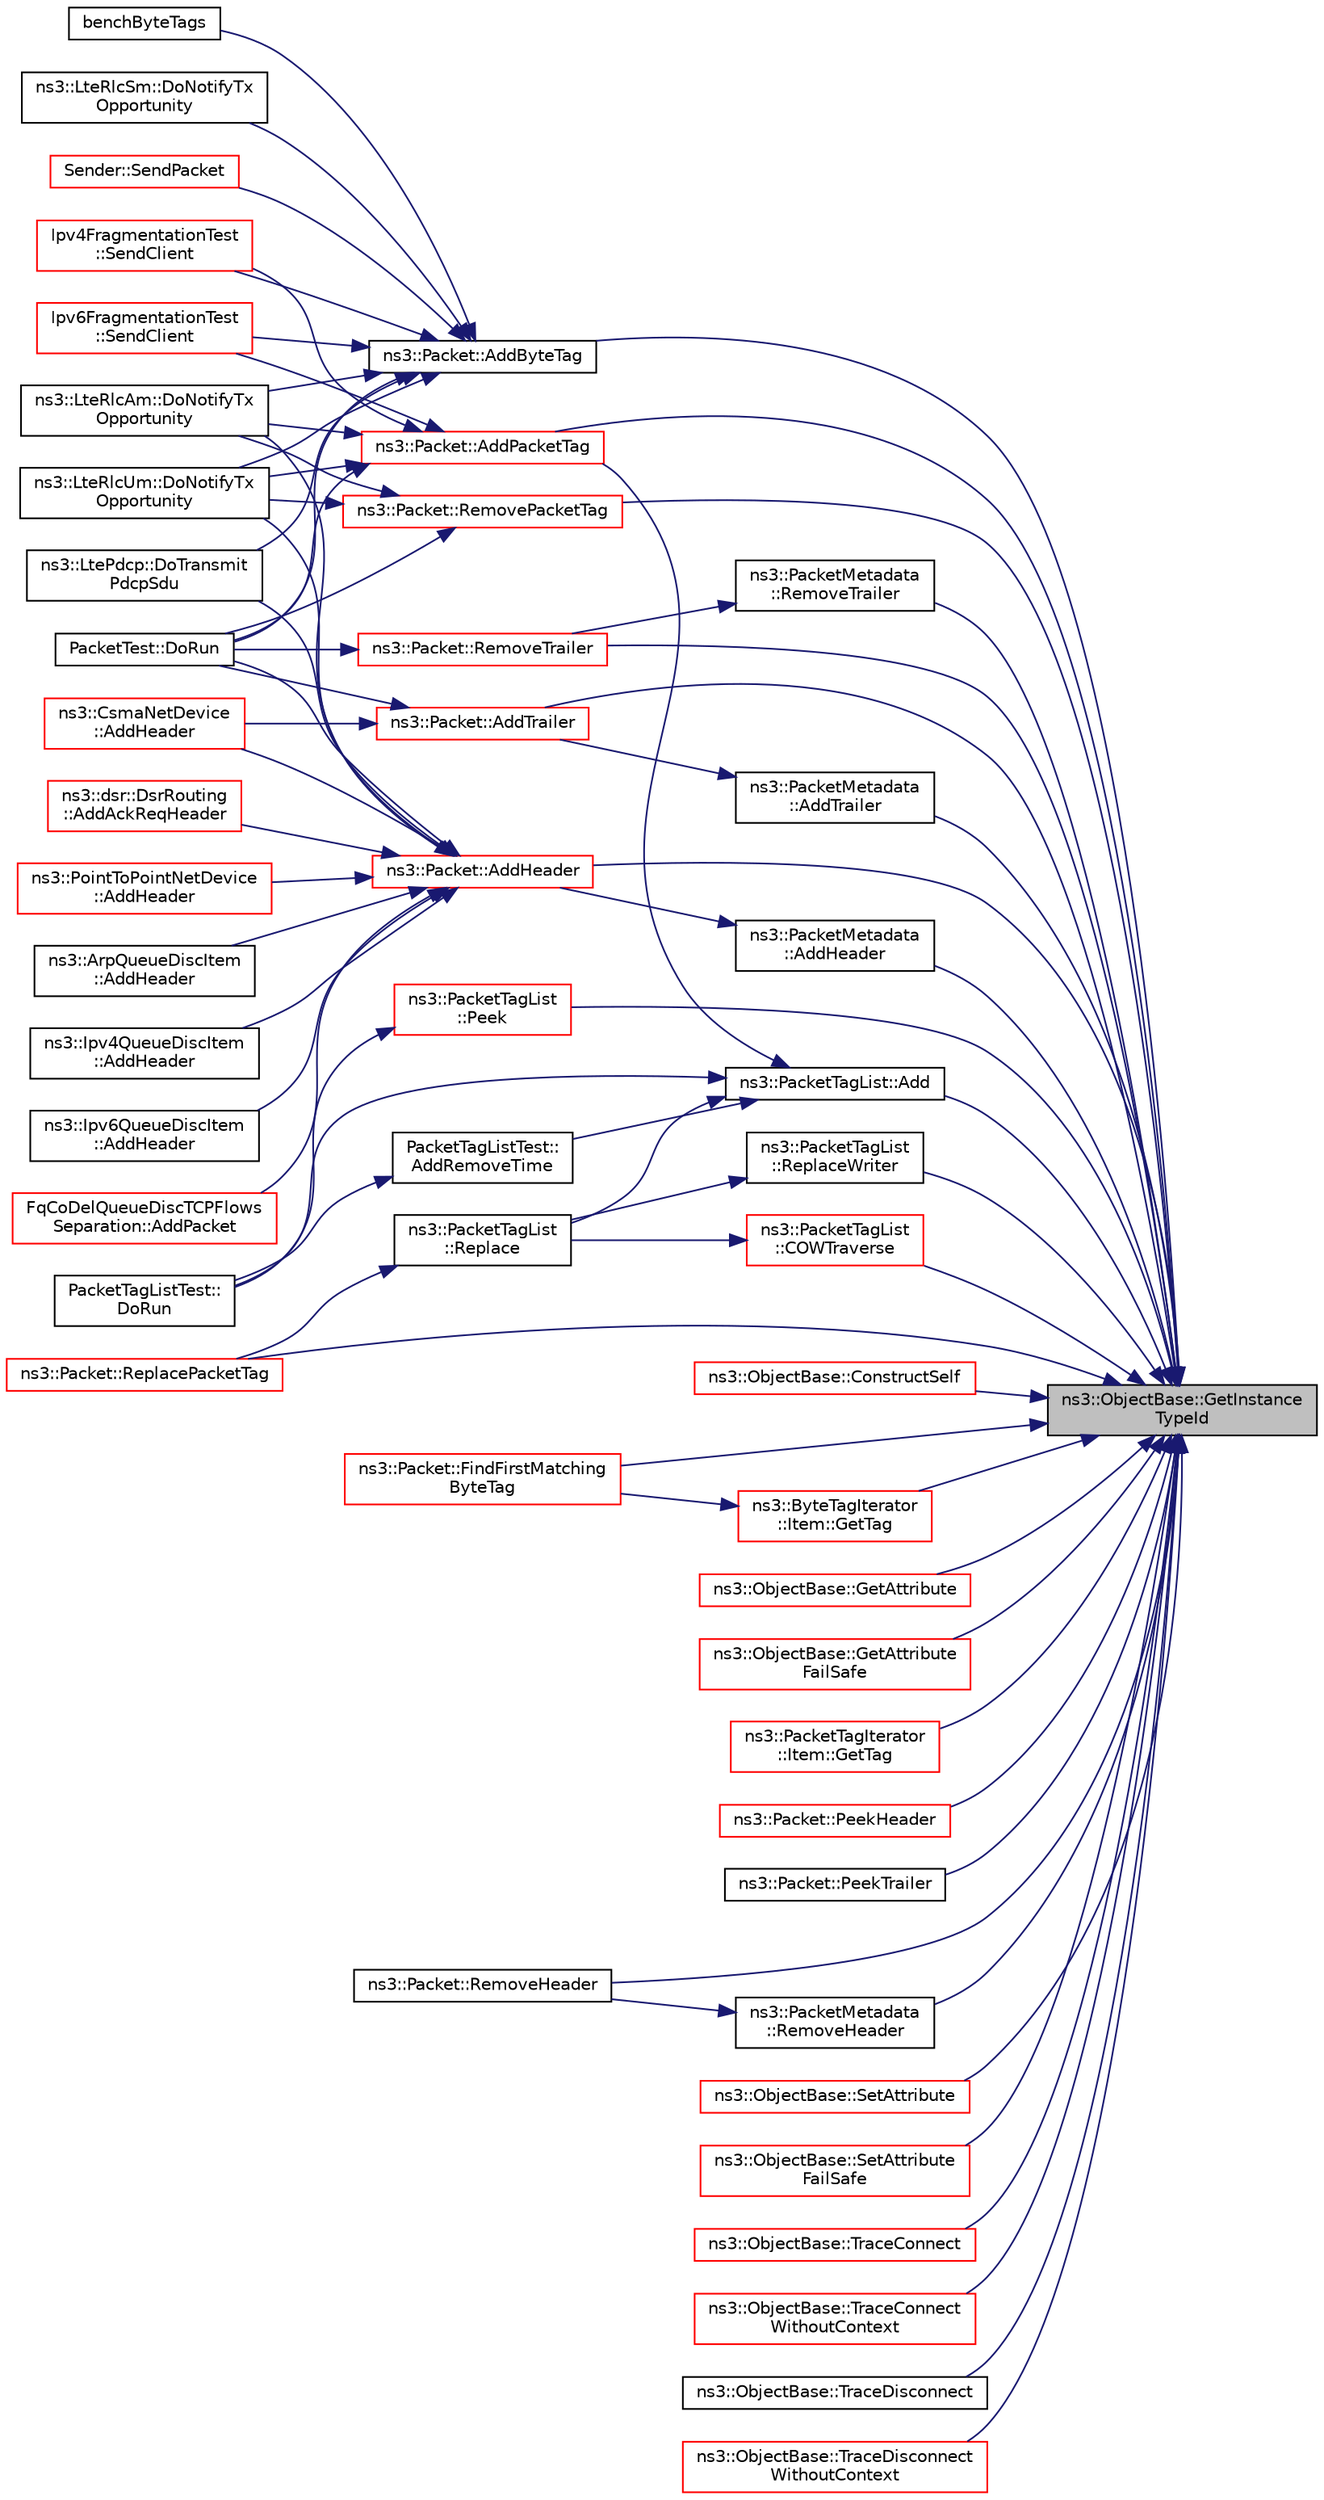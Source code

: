 digraph "ns3::ObjectBase::GetInstanceTypeId"
{
 // LATEX_PDF_SIZE
  edge [fontname="Helvetica",fontsize="10",labelfontname="Helvetica",labelfontsize="10"];
  node [fontname="Helvetica",fontsize="10",shape=record];
  rankdir="RL";
  Node1 [label="ns3::ObjectBase::GetInstance\lTypeId",height=0.2,width=0.4,color="black", fillcolor="grey75", style="filled", fontcolor="black",tooltip="Get the most derived TypeId for this Object."];
  Node1 -> Node2 [dir="back",color="midnightblue",fontsize="10",style="solid",fontname="Helvetica"];
  Node2 [label="ns3::PacketTagList::Add",height=0.2,width=0.4,color="black", fillcolor="white", style="filled",URL="$classns3_1_1_packet_tag_list.html#af0d2442e29d24184d7c439f69977fbad",tooltip="Add a tag to the head of this branch."];
  Node2 -> Node3 [dir="back",color="midnightblue",fontsize="10",style="solid",fontname="Helvetica"];
  Node3 [label="ns3::Packet::AddPacketTag",height=0.2,width=0.4,color="red", fillcolor="white", style="filled",URL="$classns3_1_1_packet.html#ac4a6bcd77e58bdc14c42a7d572d66cc9",tooltip="Add a packet tag."];
  Node3 -> Node55 [dir="back",color="midnightblue",fontsize="10",style="solid",fontname="Helvetica"];
  Node55 [label="ns3::LteRlcAm::DoNotifyTx\lOpportunity",height=0.2,width=0.4,color="black", fillcolor="white", style="filled",URL="$classns3_1_1_lte_rlc_am.html#a529666294956659251df1e79ffd3fca5",tooltip="MAC SAP."];
  Node3 -> Node56 [dir="back",color="midnightblue",fontsize="10",style="solid",fontname="Helvetica"];
  Node56 [label="ns3::LteRlcUm::DoNotifyTx\lOpportunity",height=0.2,width=0.4,color="black", fillcolor="white", style="filled",URL="$classns3_1_1_lte_rlc_um.html#a8d744cea1946d4fe5ecaaf867e51d19a",tooltip="MAC SAP."];
  Node3 -> Node58 [dir="back",color="midnightblue",fontsize="10",style="solid",fontname="Helvetica"];
  Node58 [label="PacketTest::DoRun",height=0.2,width=0.4,color="black", fillcolor="white", style="filled",URL="$class_packet_test.html#a2f4d69aa1b21616ea14efd54fee55da2",tooltip="Implementation to actually run this TestCase."];
  Node3 -> Node179 [dir="back",color="midnightblue",fontsize="10",style="solid",fontname="Helvetica"];
  Node179 [label="Ipv4FragmentationTest\l::SendClient",height=0.2,width=0.4,color="red", fillcolor="white", style="filled",URL="$class_ipv4_fragmentation_test.html#a3df0b70a39a1fec9205b40f47a64ab6f",tooltip="Send a packet."];
  Node3 -> Node181 [dir="back",color="midnightblue",fontsize="10",style="solid",fontname="Helvetica"];
  Node181 [label="Ipv6FragmentationTest\l::SendClient",height=0.2,width=0.4,color="red", fillcolor="white", style="filled",URL="$class_ipv6_fragmentation_test.html#ac687632e8c098b596c007d201f1d5f3c",tooltip="Send a packet."];
  Node2 -> Node247 [dir="back",color="midnightblue",fontsize="10",style="solid",fontname="Helvetica"];
  Node247 [label="PacketTagListTest::\lAddRemoveTime",height=0.2,width=0.4,color="black", fillcolor="white", style="filled",URL="$class_packet_tag_list_test.html#a5998d580bdd4f85ed0a073f0a54b7b3f",tooltip="Prints the remove time."];
  Node247 -> Node248 [dir="back",color="midnightblue",fontsize="10",style="solid",fontname="Helvetica"];
  Node248 [label="PacketTagListTest::\lDoRun",height=0.2,width=0.4,color="black", fillcolor="white", style="filled",URL="$class_packet_tag_list_test.html#ad69a038e0427451c4aca7ebb7eed35ef",tooltip="Implementation to actually run this TestCase."];
  Node2 -> Node248 [dir="back",color="midnightblue",fontsize="10",style="solid",fontname="Helvetica"];
  Node2 -> Node249 [dir="back",color="midnightblue",fontsize="10",style="solid",fontname="Helvetica"];
  Node249 [label="ns3::PacketTagList\l::Replace",height=0.2,width=0.4,color="black", fillcolor="white", style="filled",URL="$classns3_1_1_packet_tag_list.html#a6a6bc266832b2cead6cf42e3daee1041",tooltip="Replace the value of a tag."];
  Node249 -> Node250 [dir="back",color="midnightblue",fontsize="10",style="solid",fontname="Helvetica"];
  Node250 [label="ns3::Packet::ReplacePacketTag",height=0.2,width=0.4,color="red", fillcolor="white", style="filled",URL="$classns3_1_1_packet.html#afb014ae9f4adddbfc51c64b085bfd405",tooltip="Replace the value of a packet tag."];
  Node1 -> Node258 [dir="back",color="midnightblue",fontsize="10",style="solid",fontname="Helvetica"];
  Node258 [label="ns3::Packet::AddByteTag",height=0.2,width=0.4,color="black", fillcolor="white", style="filled",URL="$classns3_1_1_packet.html#ad62c58f829e211a1604d203b871098af",tooltip="Tag each byte included in this packet with a new byte tag."];
  Node258 -> Node259 [dir="back",color="midnightblue",fontsize="10",style="solid",fontname="Helvetica"];
  Node259 [label="benchByteTags",height=0.2,width=0.4,color="black", fillcolor="white", style="filled",URL="$bench-packets_8cc.html#a74bbacc91e7fa270b5102afc76959cf1",tooltip=" "];
  Node258 -> Node55 [dir="back",color="midnightblue",fontsize="10",style="solid",fontname="Helvetica"];
  Node258 -> Node56 [dir="back",color="midnightblue",fontsize="10",style="solid",fontname="Helvetica"];
  Node258 -> Node260 [dir="back",color="midnightblue",fontsize="10",style="solid",fontname="Helvetica"];
  Node260 [label="ns3::LteRlcSm::DoNotifyTx\lOpportunity",height=0.2,width=0.4,color="black", fillcolor="white", style="filled",URL="$classns3_1_1_lte_rlc_sm.html#a159f8d356310d63986087429adc1bb19",tooltip="Notify transmit opportunity."];
  Node258 -> Node58 [dir="back",color="midnightblue",fontsize="10",style="solid",fontname="Helvetica"];
  Node258 -> Node261 [dir="back",color="midnightblue",fontsize="10",style="solid",fontname="Helvetica"];
  Node261 [label="ns3::LtePdcp::DoTransmit\lPdcpSdu",height=0.2,width=0.4,color="black", fillcolor="white", style="filled",URL="$classns3_1_1_lte_pdcp.html#ab7db54201309ecb2358b8ae9cff7e4cc",tooltip="Interface provided to upper RRC entity."];
  Node258 -> Node179 [dir="back",color="midnightblue",fontsize="10",style="solid",fontname="Helvetica"];
  Node258 -> Node181 [dir="back",color="midnightblue",fontsize="10",style="solid",fontname="Helvetica"];
  Node258 -> Node262 [dir="back",color="midnightblue",fontsize="10",style="solid",fontname="Helvetica"];
  Node262 [label="Sender::SendPacket",height=0.2,width=0.4,color="red", fillcolor="white", style="filled",URL="$class_sender.html#a0bfaa1b032b338d85e6a1b1a2ddf9258",tooltip=" "];
  Node1 -> Node264 [dir="back",color="midnightblue",fontsize="10",style="solid",fontname="Helvetica"];
  Node264 [label="ns3::Packet::AddHeader",height=0.2,width=0.4,color="red", fillcolor="white", style="filled",URL="$classns3_1_1_packet.html#a465108c595a0bc592095cbcab1832ed8",tooltip="Add header to this packet."];
  Node264 -> Node265 [dir="back",color="midnightblue",fontsize="10",style="solid",fontname="Helvetica"];
  Node265 [label="ns3::dsr::DsrRouting\l::AddAckReqHeader",height=0.2,width=0.4,color="red", fillcolor="white", style="filled",URL="$classns3_1_1dsr_1_1_dsr_routing.html#a8ce910f1c56dc238ff98117c784c4541",tooltip="This function is called to add ack request header for network acknowledgement."];
  Node264 -> Node266 [dir="back",color="midnightblue",fontsize="10",style="solid",fontname="Helvetica"];
  Node266 [label="ns3::CsmaNetDevice\l::AddHeader",height=0.2,width=0.4,color="red", fillcolor="white", style="filled",URL="$classns3_1_1_csma_net_device.html#a736bf6ce5851ace677f8fc693a92855c",tooltip="Adds the necessary headers and trailers to a packet of data in order to respect the packet type."];
  Node264 -> Node269 [dir="back",color="midnightblue",fontsize="10",style="solid",fontname="Helvetica"];
  Node269 [label="ns3::PointToPointNetDevice\l::AddHeader",height=0.2,width=0.4,color="red", fillcolor="white", style="filled",URL="$classns3_1_1_point_to_point_net_device.html#a041de407f1f7fac39ba2c961f857fedb",tooltip="Adds the necessary headers and trailers to a packet of data in order to respect the protocol implemen..."];
  Node264 -> Node271 [dir="back",color="midnightblue",fontsize="10",style="solid",fontname="Helvetica"];
  Node271 [label="ns3::ArpQueueDiscItem\l::AddHeader",height=0.2,width=0.4,color="black", fillcolor="white", style="filled",URL="$classns3_1_1_arp_queue_disc_item.html#a7bf1c37bc6b9af40c9fe16bfb4a92fcc",tooltip="Add the header to the packet."];
  Node264 -> Node272 [dir="back",color="midnightblue",fontsize="10",style="solid",fontname="Helvetica"];
  Node272 [label="ns3::Ipv4QueueDiscItem\l::AddHeader",height=0.2,width=0.4,color="black", fillcolor="white", style="filled",URL="$classns3_1_1_ipv4_queue_disc_item.html#a935709924d746dddbdc4d82e7a4a751d",tooltip="Add the header to the packet."];
  Node264 -> Node273 [dir="back",color="midnightblue",fontsize="10",style="solid",fontname="Helvetica"];
  Node273 [label="ns3::Ipv6QueueDiscItem\l::AddHeader",height=0.2,width=0.4,color="black", fillcolor="white", style="filled",URL="$classns3_1_1_ipv6_queue_disc_item.html#a265d5b2e270107d4a243b0af10f01ac7",tooltip="Add the header to the packet."];
  Node264 -> Node274 [dir="back",color="midnightblue",fontsize="10",style="solid",fontname="Helvetica"];
  Node274 [label="FqCoDelQueueDiscTCPFlows\lSeparation::AddPacket",height=0.2,width=0.4,color="red", fillcolor="white", style="filled",URL="$class_fq_co_del_queue_disc_t_c_p_flows_separation.html#ae3d3e59d786d4cc53a9140ac1a870a4b",tooltip=" "];
  Node264 -> Node55 [dir="back",color="midnightblue",fontsize="10",style="solid",fontname="Helvetica"];
  Node264 -> Node56 [dir="back",color="midnightblue",fontsize="10",style="solid",fontname="Helvetica"];
  Node264 -> Node58 [dir="back",color="midnightblue",fontsize="10",style="solid",fontname="Helvetica"];
  Node264 -> Node261 [dir="back",color="midnightblue",fontsize="10",style="solid",fontname="Helvetica"];
  Node1 -> Node782 [dir="back",color="midnightblue",fontsize="10",style="solid",fontname="Helvetica"];
  Node782 [label="ns3::PacketMetadata\l::AddHeader",height=0.2,width=0.4,color="black", fillcolor="white", style="filled",URL="$classns3_1_1_packet_metadata.html#abdce736c4c5f647242f0808c0d2f9249",tooltip="Add an header."];
  Node782 -> Node264 [dir="back",color="midnightblue",fontsize="10",style="solid",fontname="Helvetica"];
  Node1 -> Node3 [dir="back",color="midnightblue",fontsize="10",style="solid",fontname="Helvetica"];
  Node1 -> Node783 [dir="back",color="midnightblue",fontsize="10",style="solid",fontname="Helvetica"];
  Node783 [label="ns3::Packet::AddTrailer",height=0.2,width=0.4,color="red", fillcolor="white", style="filled",URL="$classns3_1_1_packet.html#ae26b490c30ae5bc98be5181ec6e06db8",tooltip="Add trailer to this packet."];
  Node783 -> Node266 [dir="back",color="midnightblue",fontsize="10",style="solid",fontname="Helvetica"];
  Node783 -> Node58 [dir="back",color="midnightblue",fontsize="10",style="solid",fontname="Helvetica"];
  Node1 -> Node785 [dir="back",color="midnightblue",fontsize="10",style="solid",fontname="Helvetica"];
  Node785 [label="ns3::PacketMetadata\l::AddTrailer",height=0.2,width=0.4,color="black", fillcolor="white", style="filled",URL="$classns3_1_1_packet_metadata.html#afd698b5f0ce0e9f498fff8a6915837c5",tooltip="Add a trailer."];
  Node785 -> Node783 [dir="back",color="midnightblue",fontsize="10",style="solid",fontname="Helvetica"];
  Node1 -> Node786 [dir="back",color="midnightblue",fontsize="10",style="solid",fontname="Helvetica"];
  Node786 [label="ns3::ObjectBase::ConstructSelf",height=0.2,width=0.4,color="red", fillcolor="white", style="filled",URL="$classns3_1_1_object_base.html#a5cda18dec6d0744cb652a3ed60056958",tooltip="Complete construction of ObjectBase; invoked by derived classes."];
  Node1 -> Node2861 [dir="back",color="midnightblue",fontsize="10",style="solid",fontname="Helvetica"];
  Node2861 [label="ns3::PacketTagList\l::COWTraverse",height=0.2,width=0.4,color="red", fillcolor="white", style="filled",URL="$classns3_1_1_packet_tag_list.html#a7d98f0fe590d22f8224d718af0ac9713",tooltip="Traverse the list implementing copy-on-write, using Writer."];
  Node2861 -> Node249 [dir="back",color="midnightblue",fontsize="10",style="solid",fontname="Helvetica"];
  Node1 -> Node2879 [dir="back",color="midnightblue",fontsize="10",style="solid",fontname="Helvetica"];
  Node2879 [label="ns3::Packet::FindFirstMatching\lByteTag",height=0.2,width=0.4,color="red", fillcolor="white", style="filled",URL="$classns3_1_1_packet.html#a97561e433646891407aae64e750c8c0f",tooltip="Finds the first tag matching the parameter Tag type."];
  Node1 -> Node2881 [dir="back",color="midnightblue",fontsize="10",style="solid",fontname="Helvetica"];
  Node2881 [label="ns3::ObjectBase::GetAttribute",height=0.2,width=0.4,color="red", fillcolor="white", style="filled",URL="$classns3_1_1_object_base.html#ad9ae872b7308ebbeb80015f4e765c2d2",tooltip="Get the value of an attribute, raising fatal errors if unsuccessful."];
  Node1 -> Node2893 [dir="back",color="midnightblue",fontsize="10",style="solid",fontname="Helvetica"];
  Node2893 [label="ns3::ObjectBase::GetAttribute\lFailSafe",height=0.2,width=0.4,color="red", fillcolor="white", style="filled",URL="$classns3_1_1_object_base.html#a79b981cfd59c1fa1ae62854b975f0a06",tooltip="Get the value of an attribute without raising erros."];
  Node1 -> Node2895 [dir="back",color="midnightblue",fontsize="10",style="solid",fontname="Helvetica"];
  Node2895 [label="ns3::ByteTagIterator\l::Item::GetTag",height=0.2,width=0.4,color="red", fillcolor="white", style="filled",URL="$classns3_1_1_byte_tag_iterator_1_1_item.html#a9508d234e90b3811f75ec23fa472d18a",tooltip="Read the requested tag and store it in the user-provided tag instance."];
  Node2895 -> Node2879 [dir="back",color="midnightblue",fontsize="10",style="solid",fontname="Helvetica"];
  Node1 -> Node2901 [dir="back",color="midnightblue",fontsize="10",style="solid",fontname="Helvetica"];
  Node2901 [label="ns3::PacketTagIterator\l::Item::GetTag",height=0.2,width=0.4,color="red", fillcolor="white", style="filled",URL="$classns3_1_1_packet_tag_iterator_1_1_item.html#a7f685ad4e4714bf6ba5ff356c95e8c47",tooltip="Read the requested tag and store it in the user-provided tag instance."];
  Node1 -> Node2903 [dir="back",color="midnightblue",fontsize="10",style="solid",fontname="Helvetica"];
  Node2903 [label="ns3::PacketTagList\l::Peek",height=0.2,width=0.4,color="red", fillcolor="white", style="filled",URL="$classns3_1_1_packet_tag_list.html#a7020b07ada157d6c81d67bc9fc2980ca",tooltip="Find a tag and return its value."];
  Node2903 -> Node248 [dir="back",color="midnightblue",fontsize="10",style="solid",fontname="Helvetica"];
  Node1 -> Node2908 [dir="back",color="midnightblue",fontsize="10",style="solid",fontname="Helvetica"];
  Node2908 [label="ns3::Packet::PeekHeader",height=0.2,width=0.4,color="red", fillcolor="white", style="filled",URL="$classns3_1_1_packet.html#acc152757db7d44974640b089335b7003",tooltip="Deserialize but does not remove the header from the internal buffer."];
  Node1 -> Node2932 [dir="back",color="midnightblue",fontsize="10",style="solid",fontname="Helvetica"];
  Node2932 [label="ns3::Packet::PeekTrailer",height=0.2,width=0.4,color="black", fillcolor="white", style="filled",URL="$classns3_1_1_packet.html#ace1fc287b3fc4fc12e72954e35342131",tooltip="Deserialize but does not remove a trailer from the internal buffer."];
  Node1 -> Node2933 [dir="back",color="midnightblue",fontsize="10",style="solid",fontname="Helvetica"];
  Node2933 [label="ns3::Packet::RemoveHeader",height=0.2,width=0.4,color="black", fillcolor="white", style="filled",URL="$classns3_1_1_packet.html#a575415d53459792269f7109ac8d92010",tooltip="Deserialize and remove the header from the internal buffer."];
  Node1 -> Node2934 [dir="back",color="midnightblue",fontsize="10",style="solid",fontname="Helvetica"];
  Node2934 [label="ns3::PacketMetadata\l::RemoveHeader",height=0.2,width=0.4,color="black", fillcolor="white", style="filled",URL="$classns3_1_1_packet_metadata.html#afa8a589ec783d4998516d7f39f21242d",tooltip="Remove an header."];
  Node2934 -> Node2933 [dir="back",color="midnightblue",fontsize="10",style="solid",fontname="Helvetica"];
  Node1 -> Node2863 [dir="back",color="midnightblue",fontsize="10",style="solid",fontname="Helvetica"];
  Node2863 [label="ns3::Packet::RemovePacketTag",height=0.2,width=0.4,color="red", fillcolor="white", style="filled",URL="$classns3_1_1_packet.html#a078fe922d976a417ab25ba2f3c2fd667",tooltip="Remove a packet tag."];
  Node2863 -> Node55 [dir="back",color="midnightblue",fontsize="10",style="solid",fontname="Helvetica"];
  Node2863 -> Node56 [dir="back",color="midnightblue",fontsize="10",style="solid",fontname="Helvetica"];
  Node2863 -> Node58 [dir="back",color="midnightblue",fontsize="10",style="solid",fontname="Helvetica"];
  Node1 -> Node2935 [dir="back",color="midnightblue",fontsize="10",style="solid",fontname="Helvetica"];
  Node2935 [label="ns3::Packet::RemoveTrailer",height=0.2,width=0.4,color="red", fillcolor="white", style="filled",URL="$classns3_1_1_packet.html#a2155e042083e9a17ad3b33f9fecb4be4",tooltip="Remove a deserialized trailer from the internal buffer."];
  Node2935 -> Node58 [dir="back",color="midnightblue",fontsize="10",style="solid",fontname="Helvetica"];
  Node1 -> Node2938 [dir="back",color="midnightblue",fontsize="10",style="solid",fontname="Helvetica"];
  Node2938 [label="ns3::PacketMetadata\l::RemoveTrailer",height=0.2,width=0.4,color="black", fillcolor="white", style="filled",URL="$classns3_1_1_packet_metadata.html#a2eaa46d9f7c88a5aef121521b196753c",tooltip="Remove a trailer."];
  Node2938 -> Node2935 [dir="back",color="midnightblue",fontsize="10",style="solid",fontname="Helvetica"];
  Node1 -> Node250 [dir="back",color="midnightblue",fontsize="10",style="solid",fontname="Helvetica"];
  Node1 -> Node2939 [dir="back",color="midnightblue",fontsize="10",style="solid",fontname="Helvetica"];
  Node2939 [label="ns3::PacketTagList\l::ReplaceWriter",height=0.2,width=0.4,color="black", fillcolor="white", style="filled",URL="$classns3_1_1_packet_tag_list.html#a21cfeb795e3ef3a688d6114272d41c53",tooltip="Copy-on-write implementing Replace."];
  Node2939 -> Node249 [dir="back",color="midnightblue",fontsize="10",style="solid",fontname="Helvetica"];
  Node1 -> Node2940 [dir="back",color="midnightblue",fontsize="10",style="solid",fontname="Helvetica"];
  Node2940 [label="ns3::ObjectBase::SetAttribute",height=0.2,width=0.4,color="red", fillcolor="white", style="filled",URL="$classns3_1_1_object_base.html#ac60245d3ea4123bbc9b1d391f1f6592f",tooltip="Set a single attribute, raising fatal errors if unsuccessful."];
  Node1 -> Node2994 [dir="back",color="midnightblue",fontsize="10",style="solid",fontname="Helvetica"];
  Node2994 [label="ns3::ObjectBase::SetAttribute\lFailSafe",height=0.2,width=0.4,color="red", fillcolor="white", style="filled",URL="$classns3_1_1_object_base.html#aa7d333004e970f925a4ed5df275541b5",tooltip="Set a single attribute without raising errors."];
  Node1 -> Node2998 [dir="back",color="midnightblue",fontsize="10",style="solid",fontname="Helvetica"];
  Node2998 [label="ns3::ObjectBase::TraceConnect",height=0.2,width=0.4,color="red", fillcolor="white", style="filled",URL="$classns3_1_1_object_base.html#ada3a45b34bc23114a25e0ab19188276e",tooltip="Connect a TraceSource to a Callback with a context."];
  Node1 -> Node2999 [dir="back",color="midnightblue",fontsize="10",style="solid",fontname="Helvetica"];
  Node2999 [label="ns3::ObjectBase::TraceConnect\lWithoutContext",height=0.2,width=0.4,color="red", fillcolor="white", style="filled",URL="$classns3_1_1_object_base.html#a1be45f6fd561e75dcac9dfa81b2b81e4",tooltip="Connect a TraceSource to a Callback without a context."];
  Node1 -> Node3166 [dir="back",color="midnightblue",fontsize="10",style="solid",fontname="Helvetica"];
  Node3166 [label="ns3::ObjectBase::TraceDisconnect",height=0.2,width=0.4,color="black", fillcolor="white", style="filled",URL="$classns3_1_1_object_base.html#a1d0a860c9c786d06cf139be632d1b49b",tooltip="Disconnect from a TraceSource a Callback previously connected with a context."];
  Node1 -> Node3167 [dir="back",color="midnightblue",fontsize="10",style="solid",fontname="Helvetica"];
  Node3167 [label="ns3::ObjectBase::TraceDisconnect\lWithoutContext",height=0.2,width=0.4,color="red", fillcolor="white", style="filled",URL="$classns3_1_1_object_base.html#a460d74131ef97d9d7ba79c6d70b2f304",tooltip="Disconnect from a TraceSource a Callback previously connected without a context."];
}
